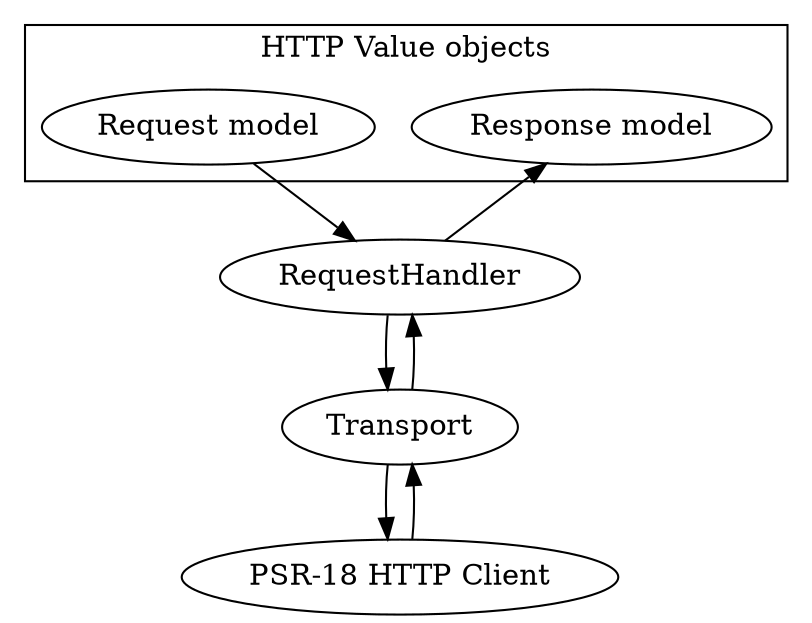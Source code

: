 digraph RequestHandlers {

    subgraph cluster_App {
        label="HTTP Value objects";

        Response [label="Response model"];
        Request [label="Request model"];
    }

    RequestHandler;
    Transport
    PSRHttpClient [label="PSR-18 HTTP Client"]

    Transport -> RequestHandler
    RequestHandler -> Transport
    Transport -> PSRHttpClient
    PSRHttpClient -> Transport
    RequestHandler -> Response
    Request -> RequestHandler
}